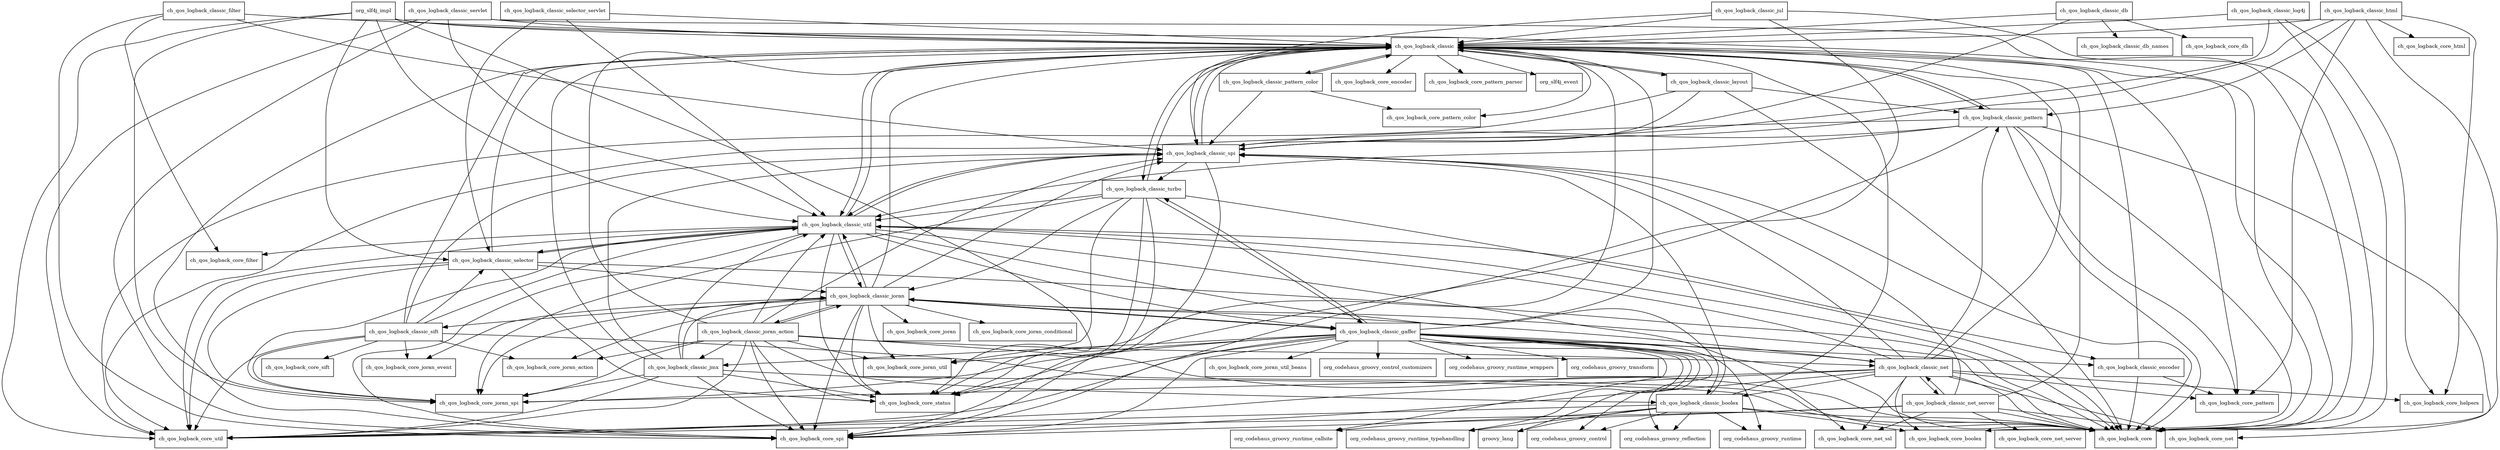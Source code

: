 digraph logback_classic_1_2_3_package_dependencies {
  node [shape = box, fontsize=10.0];
  ch_qos_logback_classic -> ch_qos_logback_classic_layout;
  ch_qos_logback_classic -> ch_qos_logback_classic_pattern;
  ch_qos_logback_classic -> ch_qos_logback_classic_pattern_color;
  ch_qos_logback_classic -> ch_qos_logback_classic_spi;
  ch_qos_logback_classic -> ch_qos_logback_classic_turbo;
  ch_qos_logback_classic -> ch_qos_logback_classic_util;
  ch_qos_logback_classic -> ch_qos_logback_core;
  ch_qos_logback_classic -> ch_qos_logback_core_encoder;
  ch_qos_logback_classic -> ch_qos_logback_core_pattern;
  ch_qos_logback_classic -> ch_qos_logback_core_pattern_color;
  ch_qos_logback_classic -> ch_qos_logback_core_pattern_parser;
  ch_qos_logback_classic -> ch_qos_logback_core_spi;
  ch_qos_logback_classic -> ch_qos_logback_core_status;
  ch_qos_logback_classic -> org_slf4j_event;
  ch_qos_logback_classic_boolex -> ch_qos_logback_classic;
  ch_qos_logback_classic_boolex -> ch_qos_logback_classic_spi;
  ch_qos_logback_classic_boolex -> ch_qos_logback_core;
  ch_qos_logback_classic_boolex -> ch_qos_logback_core_boolex;
  ch_qos_logback_classic_boolex -> ch_qos_logback_core_util;
  ch_qos_logback_classic_boolex -> groovy_lang;
  ch_qos_logback_classic_boolex -> org_codehaus_groovy_control;
  ch_qos_logback_classic_boolex -> org_codehaus_groovy_reflection;
  ch_qos_logback_classic_boolex -> org_codehaus_groovy_runtime;
  ch_qos_logback_classic_boolex -> org_codehaus_groovy_runtime_callsite;
  ch_qos_logback_classic_boolex -> org_codehaus_groovy_runtime_typehandling;
  ch_qos_logback_classic_db -> ch_qos_logback_classic;
  ch_qos_logback_classic_db -> ch_qos_logback_classic_db_names;
  ch_qos_logback_classic_db -> ch_qos_logback_classic_spi;
  ch_qos_logback_classic_db -> ch_qos_logback_core_db;
  ch_qos_logback_classic_encoder -> ch_qos_logback_classic;
  ch_qos_logback_classic_encoder -> ch_qos_logback_core;
  ch_qos_logback_classic_encoder -> ch_qos_logback_core_pattern;
  ch_qos_logback_classic_filter -> ch_qos_logback_classic;
  ch_qos_logback_classic_filter -> ch_qos_logback_classic_spi;
  ch_qos_logback_classic_filter -> ch_qos_logback_core_filter;
  ch_qos_logback_classic_filter -> ch_qos_logback_core_spi;
  ch_qos_logback_classic_gaffer -> ch_qos_logback_classic;
  ch_qos_logback_classic_gaffer -> ch_qos_logback_classic_encoder;
  ch_qos_logback_classic_gaffer -> ch_qos_logback_classic_jmx;
  ch_qos_logback_classic_gaffer -> ch_qos_logback_classic_joran;
  ch_qos_logback_classic_gaffer -> ch_qos_logback_classic_net;
  ch_qos_logback_classic_gaffer -> ch_qos_logback_classic_turbo;
  ch_qos_logback_classic_gaffer -> ch_qos_logback_core;
  ch_qos_logback_classic_gaffer -> ch_qos_logback_core_joran_spi;
  ch_qos_logback_classic_gaffer -> ch_qos_logback_core_joran_util;
  ch_qos_logback_classic_gaffer -> ch_qos_logback_core_joran_util_beans;
  ch_qos_logback_classic_gaffer -> ch_qos_logback_core_spi;
  ch_qos_logback_classic_gaffer -> ch_qos_logback_core_status;
  ch_qos_logback_classic_gaffer -> ch_qos_logback_core_util;
  ch_qos_logback_classic_gaffer -> groovy_lang;
  ch_qos_logback_classic_gaffer -> org_codehaus_groovy_control;
  ch_qos_logback_classic_gaffer -> org_codehaus_groovy_control_customizers;
  ch_qos_logback_classic_gaffer -> org_codehaus_groovy_reflection;
  ch_qos_logback_classic_gaffer -> org_codehaus_groovy_runtime;
  ch_qos_logback_classic_gaffer -> org_codehaus_groovy_runtime_callsite;
  ch_qos_logback_classic_gaffer -> org_codehaus_groovy_runtime_typehandling;
  ch_qos_logback_classic_gaffer -> org_codehaus_groovy_runtime_wrappers;
  ch_qos_logback_classic_gaffer -> org_codehaus_groovy_transform;
  ch_qos_logback_classic_html -> ch_qos_logback_classic;
  ch_qos_logback_classic_html -> ch_qos_logback_classic_pattern;
  ch_qos_logback_classic_html -> ch_qos_logback_classic_spi;
  ch_qos_logback_classic_html -> ch_qos_logback_core;
  ch_qos_logback_classic_html -> ch_qos_logback_core_helpers;
  ch_qos_logback_classic_html -> ch_qos_logback_core_html;
  ch_qos_logback_classic_html -> ch_qos_logback_core_pattern;
  ch_qos_logback_classic_jmx -> ch_qos_logback_classic;
  ch_qos_logback_classic_jmx -> ch_qos_logback_classic_joran;
  ch_qos_logback_classic_jmx -> ch_qos_logback_classic_spi;
  ch_qos_logback_classic_jmx -> ch_qos_logback_classic_util;
  ch_qos_logback_classic_jmx -> ch_qos_logback_core;
  ch_qos_logback_classic_jmx -> ch_qos_logback_core_joran_spi;
  ch_qos_logback_classic_jmx -> ch_qos_logback_core_spi;
  ch_qos_logback_classic_jmx -> ch_qos_logback_core_status;
  ch_qos_logback_classic_jmx -> ch_qos_logback_core_util;
  ch_qos_logback_classic_joran -> ch_qos_logback_classic;
  ch_qos_logback_classic_joran -> ch_qos_logback_classic_gaffer;
  ch_qos_logback_classic_joran -> ch_qos_logback_classic_joran_action;
  ch_qos_logback_classic_joran -> ch_qos_logback_classic_sift;
  ch_qos_logback_classic_joran -> ch_qos_logback_classic_spi;
  ch_qos_logback_classic_joran -> ch_qos_logback_classic_util;
  ch_qos_logback_classic_joran -> ch_qos_logback_core;
  ch_qos_logback_classic_joran -> ch_qos_logback_core_joran;
  ch_qos_logback_classic_joran -> ch_qos_logback_core_joran_action;
  ch_qos_logback_classic_joran -> ch_qos_logback_core_joran_conditional;
  ch_qos_logback_classic_joran -> ch_qos_logback_core_joran_event;
  ch_qos_logback_classic_joran -> ch_qos_logback_core_joran_spi;
  ch_qos_logback_classic_joran -> ch_qos_logback_core_joran_util;
  ch_qos_logback_classic_joran -> ch_qos_logback_core_spi;
  ch_qos_logback_classic_joran -> ch_qos_logback_core_status;
  ch_qos_logback_classic_joran_action -> ch_qos_logback_classic;
  ch_qos_logback_classic_joran_action -> ch_qos_logback_classic_boolex;
  ch_qos_logback_classic_joran_action -> ch_qos_logback_classic_jmx;
  ch_qos_logback_classic_joran_action -> ch_qos_logback_classic_joran;
  ch_qos_logback_classic_joran_action -> ch_qos_logback_classic_net;
  ch_qos_logback_classic_joran_action -> ch_qos_logback_classic_spi;
  ch_qos_logback_classic_joran_action -> ch_qos_logback_classic_util;
  ch_qos_logback_classic_joran_action -> ch_qos_logback_core;
  ch_qos_logback_classic_joran_action -> ch_qos_logback_core_joran_action;
  ch_qos_logback_classic_joran_action -> ch_qos_logback_core_joran_spi;
  ch_qos_logback_classic_joran_action -> ch_qos_logback_core_joran_util;
  ch_qos_logback_classic_joran_action -> ch_qos_logback_core_spi;
  ch_qos_logback_classic_joran_action -> ch_qos_logback_core_status;
  ch_qos_logback_classic_joran_action -> ch_qos_logback_core_util;
  ch_qos_logback_classic_jul -> ch_qos_logback_classic;
  ch_qos_logback_classic_jul -> ch_qos_logback_classic_spi;
  ch_qos_logback_classic_jul -> ch_qos_logback_core;
  ch_qos_logback_classic_jul -> ch_qos_logback_core_spi;
  ch_qos_logback_classic_layout -> ch_qos_logback_classic;
  ch_qos_logback_classic_layout -> ch_qos_logback_classic_pattern;
  ch_qos_logback_classic_layout -> ch_qos_logback_classic_spi;
  ch_qos_logback_classic_layout -> ch_qos_logback_core;
  ch_qos_logback_classic_layout -> ch_qos_logback_core_util;
  ch_qos_logback_classic_log4j -> ch_qos_logback_classic;
  ch_qos_logback_classic_log4j -> ch_qos_logback_classic_spi;
  ch_qos_logback_classic_log4j -> ch_qos_logback_core;
  ch_qos_logback_classic_log4j -> ch_qos_logback_core_helpers;
  ch_qos_logback_classic_net -> ch_qos_logback_classic;
  ch_qos_logback_classic_net -> ch_qos_logback_classic_boolex;
  ch_qos_logback_classic_net -> ch_qos_logback_classic_joran;
  ch_qos_logback_classic_net -> ch_qos_logback_classic_net_server;
  ch_qos_logback_classic_net -> ch_qos_logback_classic_pattern;
  ch_qos_logback_classic_net -> ch_qos_logback_classic_spi;
  ch_qos_logback_classic_net -> ch_qos_logback_classic_util;
  ch_qos_logback_classic_net -> ch_qos_logback_core;
  ch_qos_logback_classic_net -> ch_qos_logback_core_boolex;
  ch_qos_logback_classic_net -> ch_qos_logback_core_helpers;
  ch_qos_logback_classic_net -> ch_qos_logback_core_joran_spi;
  ch_qos_logback_classic_net -> ch_qos_logback_core_net;
  ch_qos_logback_classic_net -> ch_qos_logback_core_net_ssl;
  ch_qos_logback_classic_net -> ch_qos_logback_core_pattern;
  ch_qos_logback_classic_net -> ch_qos_logback_core_spi;
  ch_qos_logback_classic_net -> ch_qos_logback_core_util;
  ch_qos_logback_classic_net_server -> ch_qos_logback_classic;
  ch_qos_logback_classic_net_server -> ch_qos_logback_classic_net;
  ch_qos_logback_classic_net_server -> ch_qos_logback_classic_spi;
  ch_qos_logback_classic_net_server -> ch_qos_logback_core;
  ch_qos_logback_classic_net_server -> ch_qos_logback_core_net;
  ch_qos_logback_classic_net_server -> ch_qos_logback_core_net_server;
  ch_qos_logback_classic_net_server -> ch_qos_logback_core_net_ssl;
  ch_qos_logback_classic_net_server -> ch_qos_logback_core_spi;
  ch_qos_logback_classic_net_server -> ch_qos_logback_core_util;
  ch_qos_logback_classic_pattern -> ch_qos_logback_classic;
  ch_qos_logback_classic_pattern -> ch_qos_logback_classic_spi;
  ch_qos_logback_classic_pattern -> ch_qos_logback_classic_util;
  ch_qos_logback_classic_pattern -> ch_qos_logback_core;
  ch_qos_logback_classic_pattern -> ch_qos_logback_core_boolex;
  ch_qos_logback_classic_pattern -> ch_qos_logback_core_net;
  ch_qos_logback_classic_pattern -> ch_qos_logback_core_pattern;
  ch_qos_logback_classic_pattern -> ch_qos_logback_core_status;
  ch_qos_logback_classic_pattern -> ch_qos_logback_core_util;
  ch_qos_logback_classic_pattern_color -> ch_qos_logback_classic;
  ch_qos_logback_classic_pattern_color -> ch_qos_logback_classic_spi;
  ch_qos_logback_classic_pattern_color -> ch_qos_logback_core_pattern_color;
  ch_qos_logback_classic_selector -> ch_qos_logback_classic;
  ch_qos_logback_classic_selector -> ch_qos_logback_classic_joran;
  ch_qos_logback_classic_selector -> ch_qos_logback_classic_util;
  ch_qos_logback_classic_selector -> ch_qos_logback_core;
  ch_qos_logback_classic_selector -> ch_qos_logback_core_joran_spi;
  ch_qos_logback_classic_selector -> ch_qos_logback_core_status;
  ch_qos_logback_classic_selector -> ch_qos_logback_core_util;
  ch_qos_logback_classic_selector_servlet -> ch_qos_logback_classic;
  ch_qos_logback_classic_selector_servlet -> ch_qos_logback_classic_selector;
  ch_qos_logback_classic_selector_servlet -> ch_qos_logback_classic_util;
  ch_qos_logback_classic_servlet -> ch_qos_logback_classic;
  ch_qos_logback_classic_servlet -> ch_qos_logback_classic_util;
  ch_qos_logback_classic_servlet -> ch_qos_logback_core;
  ch_qos_logback_classic_servlet -> ch_qos_logback_core_spi;
  ch_qos_logback_classic_servlet -> ch_qos_logback_core_util;
  ch_qos_logback_classic_sift -> ch_qos_logback_classic;
  ch_qos_logback_classic_sift -> ch_qos_logback_classic_selector;
  ch_qos_logback_classic_sift -> ch_qos_logback_classic_spi;
  ch_qos_logback_classic_sift -> ch_qos_logback_classic_util;
  ch_qos_logback_classic_sift -> ch_qos_logback_core;
  ch_qos_logback_classic_sift -> ch_qos_logback_core_joran_action;
  ch_qos_logback_classic_sift -> ch_qos_logback_core_joran_event;
  ch_qos_logback_classic_sift -> ch_qos_logback_core_joran_spi;
  ch_qos_logback_classic_sift -> ch_qos_logback_core_sift;
  ch_qos_logback_classic_sift -> ch_qos_logback_core_util;
  ch_qos_logback_classic_spi -> ch_qos_logback_classic;
  ch_qos_logback_classic_spi -> ch_qos_logback_classic_turbo;
  ch_qos_logback_classic_spi -> ch_qos_logback_classic_util;
  ch_qos_logback_classic_spi -> ch_qos_logback_core;
  ch_qos_logback_classic_spi -> ch_qos_logback_core_spi;
  ch_qos_logback_classic_turbo -> ch_qos_logback_classic;
  ch_qos_logback_classic_turbo -> ch_qos_logback_classic_gaffer;
  ch_qos_logback_classic_turbo -> ch_qos_logback_classic_joran;
  ch_qos_logback_classic_turbo -> ch_qos_logback_classic_util;
  ch_qos_logback_classic_turbo -> ch_qos_logback_core;
  ch_qos_logback_classic_turbo -> ch_qos_logback_core_joran_spi;
  ch_qos_logback_classic_turbo -> ch_qos_logback_core_joran_util;
  ch_qos_logback_classic_turbo -> ch_qos_logback_core_spi;
  ch_qos_logback_classic_turbo -> ch_qos_logback_core_status;
  ch_qos_logback_classic_util -> ch_qos_logback_classic;
  ch_qos_logback_classic_util -> ch_qos_logback_classic_boolex;
  ch_qos_logback_classic_util -> ch_qos_logback_classic_encoder;
  ch_qos_logback_classic_util -> ch_qos_logback_classic_gaffer;
  ch_qos_logback_classic_util -> ch_qos_logback_classic_joran;
  ch_qos_logback_classic_util -> ch_qos_logback_classic_selector;
  ch_qos_logback_classic_util -> ch_qos_logback_classic_spi;
  ch_qos_logback_classic_util -> ch_qos_logback_core;
  ch_qos_logback_classic_util -> ch_qos_logback_core_filter;
  ch_qos_logback_classic_util -> ch_qos_logback_core_joran_spi;
  ch_qos_logback_classic_util -> ch_qos_logback_core_net_ssl;
  ch_qos_logback_classic_util -> ch_qos_logback_core_spi;
  ch_qos_logback_classic_util -> ch_qos_logback_core_status;
  ch_qos_logback_classic_util -> ch_qos_logback_core_util;
  org_slf4j_impl -> ch_qos_logback_classic;
  org_slf4j_impl -> ch_qos_logback_classic_selector;
  org_slf4j_impl -> ch_qos_logback_classic_util;
  org_slf4j_impl -> ch_qos_logback_core;
  org_slf4j_impl -> ch_qos_logback_core_joran_spi;
  org_slf4j_impl -> ch_qos_logback_core_status;
  org_slf4j_impl -> ch_qos_logback_core_util;
}
